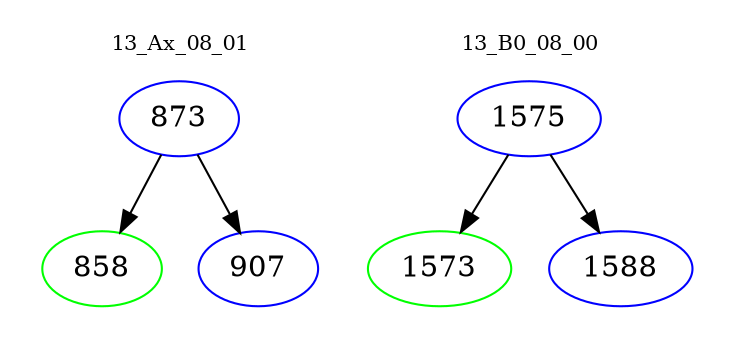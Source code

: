 digraph{
subgraph cluster_0 {
color = white
label = "13_Ax_08_01";
fontsize=10;
T0_873 [label="873", color="blue"]
T0_873 -> T0_858 [color="black"]
T0_858 [label="858", color="green"]
T0_873 -> T0_907 [color="black"]
T0_907 [label="907", color="blue"]
}
subgraph cluster_1 {
color = white
label = "13_B0_08_00";
fontsize=10;
T1_1575 [label="1575", color="blue"]
T1_1575 -> T1_1573 [color="black"]
T1_1573 [label="1573", color="green"]
T1_1575 -> T1_1588 [color="black"]
T1_1588 [label="1588", color="blue"]
}
}
